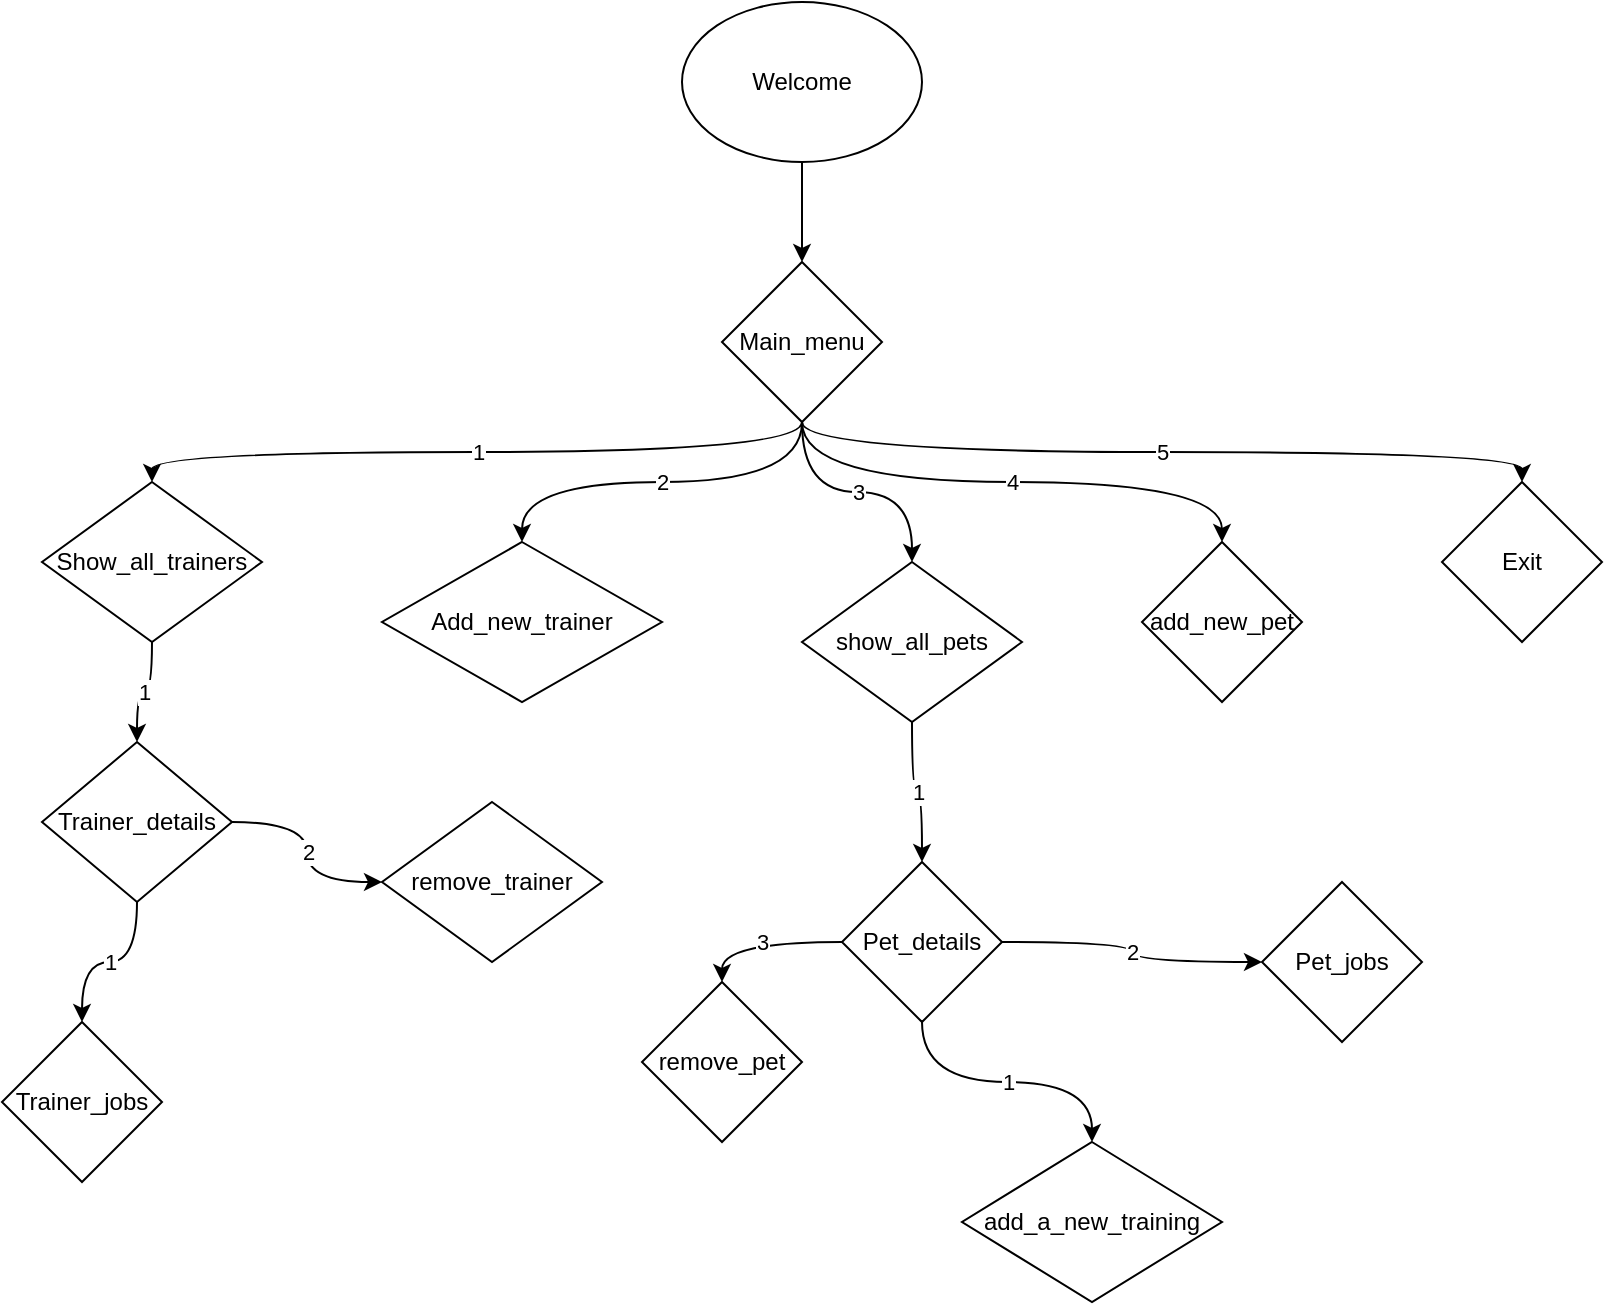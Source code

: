 <mxfile>
    <diagram id="V9vNMs2JJTidW3TCtgiZ" name="Page-1">
        <mxGraphModel dx="1091" dy="610" grid="1" gridSize="10" guides="1" tooltips="1" connect="1" arrows="1" fold="1" page="1" pageScale="1" pageWidth="850" pageHeight="1100" math="0" shadow="0">
            <root>
                <mxCell id="0"/>
                <mxCell id="1" parent="0"/>
                <mxCell id="9" style="edgeStyle=none;html=1;exitX=0.5;exitY=1;exitDx=0;exitDy=0;entryX=0.5;entryY=0;entryDx=0;entryDy=0;" edge="1" parent="1" source="2" target="3">
                    <mxGeometry relative="1" as="geometry"/>
                </mxCell>
                <mxCell id="2" value="Welcome" style="ellipse;whiteSpace=wrap;html=1;" vertex="1" parent="1">
                    <mxGeometry x="360" y="30" width="120" height="80" as="geometry"/>
                </mxCell>
                <mxCell id="16" value="1" style="edgeStyle=orthogonalEdgeStyle;curved=1;html=1;exitX=0.5;exitY=1;exitDx=0;exitDy=0;entryX=0.5;entryY=0;entryDx=0;entryDy=0;" edge="1" parent="1" source="3" target="4">
                    <mxGeometry relative="1" as="geometry"/>
                </mxCell>
                <mxCell id="17" value="2" style="edgeStyle=orthogonalEdgeStyle;curved=1;html=1;exitX=0.5;exitY=1;exitDx=0;exitDy=0;entryX=0.5;entryY=0;entryDx=0;entryDy=0;" edge="1" parent="1" source="3" target="5">
                    <mxGeometry relative="1" as="geometry"/>
                </mxCell>
                <mxCell id="18" value="3" style="edgeStyle=orthogonalEdgeStyle;curved=1;html=1;exitX=0.5;exitY=1;exitDx=0;exitDy=0;entryX=0.5;entryY=0;entryDx=0;entryDy=0;" edge="1" parent="1" source="3" target="6">
                    <mxGeometry relative="1" as="geometry"/>
                </mxCell>
                <mxCell id="19" value="4" style="edgeStyle=orthogonalEdgeStyle;curved=1;html=1;exitX=0.5;exitY=1;exitDx=0;exitDy=0;" edge="1" parent="1" source="3" target="7">
                    <mxGeometry relative="1" as="geometry"/>
                </mxCell>
                <mxCell id="20" value="5" style="edgeStyle=orthogonalEdgeStyle;curved=1;html=1;exitX=0.5;exitY=1;exitDx=0;exitDy=0;" edge="1" parent="1" source="3" target="8">
                    <mxGeometry relative="1" as="geometry"/>
                </mxCell>
                <mxCell id="3" value="Main_menu" style="rhombus;whiteSpace=wrap;html=1;" vertex="1" parent="1">
                    <mxGeometry x="380" y="160" width="80" height="80" as="geometry"/>
                </mxCell>
                <mxCell id="29" value="1" style="edgeStyle=orthogonalEdgeStyle;curved=1;html=1;exitX=0.5;exitY=1;exitDx=0;exitDy=0;entryX=0.5;entryY=0;entryDx=0;entryDy=0;" edge="1" parent="1" source="4" target="23">
                    <mxGeometry relative="1" as="geometry"/>
                </mxCell>
                <mxCell id="4" value="Show_all_trainers" style="rhombus;whiteSpace=wrap;html=1;" vertex="1" parent="1">
                    <mxGeometry x="40" y="270" width="110" height="80" as="geometry"/>
                </mxCell>
                <mxCell id="5" value="Add_new_trainer" style="rhombus;whiteSpace=wrap;html=1;" vertex="1" parent="1">
                    <mxGeometry x="210" y="300" width="140" height="80" as="geometry"/>
                </mxCell>
                <mxCell id="26" value="1" style="edgeStyle=orthogonalEdgeStyle;curved=1;html=1;exitX=0.5;exitY=1;exitDx=0;exitDy=0;entryX=0.5;entryY=0;entryDx=0;entryDy=0;" edge="1" parent="1" source="6" target="21">
                    <mxGeometry relative="1" as="geometry"/>
                </mxCell>
                <mxCell id="6" value="show_all_pets" style="rhombus;whiteSpace=wrap;html=1;" vertex="1" parent="1">
                    <mxGeometry x="420" y="310" width="110" height="80" as="geometry"/>
                </mxCell>
                <mxCell id="7" value="add_new_pet" style="rhombus;whiteSpace=wrap;html=1;" vertex="1" parent="1">
                    <mxGeometry x="590" y="300" width="80" height="80" as="geometry"/>
                </mxCell>
                <mxCell id="8" value="Exit" style="rhombus;whiteSpace=wrap;html=1;" vertex="1" parent="1">
                    <mxGeometry x="740" y="270" width="80" height="80" as="geometry"/>
                </mxCell>
                <mxCell id="27" value="2" style="edgeStyle=orthogonalEdgeStyle;curved=1;html=1;exitX=1;exitY=0.5;exitDx=0;exitDy=0;entryX=0;entryY=0.5;entryDx=0;entryDy=0;" edge="1" parent="1" source="21" target="22">
                    <mxGeometry relative="1" as="geometry"/>
                </mxCell>
                <mxCell id="28" value="1" style="edgeStyle=orthogonalEdgeStyle;curved=1;html=1;exitX=0.5;exitY=1;exitDx=0;exitDy=0;entryX=0.5;entryY=0;entryDx=0;entryDy=0;" edge="1" parent="1" source="21" target="25">
                    <mxGeometry relative="1" as="geometry"/>
                </mxCell>
                <mxCell id="34" value="3" style="edgeStyle=orthogonalEdgeStyle;curved=1;html=1;exitX=0;exitY=0.5;exitDx=0;exitDy=0;entryX=0.5;entryY=0;entryDx=0;entryDy=0;" edge="1" parent="1" source="21" target="33">
                    <mxGeometry relative="1" as="geometry"/>
                </mxCell>
                <mxCell id="21" value="Pet_details" style="rhombus;whiteSpace=wrap;html=1;" vertex="1" parent="1">
                    <mxGeometry x="440" y="460" width="80" height="80" as="geometry"/>
                </mxCell>
                <mxCell id="22" value="Pet_jobs" style="rhombus;whiteSpace=wrap;html=1;" vertex="1" parent="1">
                    <mxGeometry x="650" y="470" width="80" height="80" as="geometry"/>
                </mxCell>
                <mxCell id="30" value="1" style="edgeStyle=orthogonalEdgeStyle;curved=1;html=1;exitX=0.5;exitY=1;exitDx=0;exitDy=0;entryX=0.5;entryY=0;entryDx=0;entryDy=0;" edge="1" parent="1" source="23" target="24">
                    <mxGeometry relative="1" as="geometry"/>
                </mxCell>
                <mxCell id="32" value="2" style="edgeStyle=orthogonalEdgeStyle;curved=1;html=1;exitX=1;exitY=0.5;exitDx=0;exitDy=0;entryX=0;entryY=0.5;entryDx=0;entryDy=0;" edge="1" parent="1" source="23" target="31">
                    <mxGeometry relative="1" as="geometry"/>
                </mxCell>
                <mxCell id="23" value="Trainer_details" style="rhombus;whiteSpace=wrap;html=1;" vertex="1" parent="1">
                    <mxGeometry x="40" y="400" width="95" height="80" as="geometry"/>
                </mxCell>
                <mxCell id="24" value="Trainer_jobs" style="rhombus;whiteSpace=wrap;html=1;" vertex="1" parent="1">
                    <mxGeometry x="20" y="540" width="80" height="80" as="geometry"/>
                </mxCell>
                <mxCell id="25" value="add_a_new_training" style="rhombus;whiteSpace=wrap;html=1;" vertex="1" parent="1">
                    <mxGeometry x="500" y="600" width="130" height="80" as="geometry"/>
                </mxCell>
                <mxCell id="31" value="remove_trainer" style="rhombus;whiteSpace=wrap;html=1;" vertex="1" parent="1">
                    <mxGeometry x="210" y="430" width="110" height="80" as="geometry"/>
                </mxCell>
                <mxCell id="33" value="remove_pet" style="rhombus;whiteSpace=wrap;html=1;" vertex="1" parent="1">
                    <mxGeometry x="340" y="520" width="80" height="80" as="geometry"/>
                </mxCell>
            </root>
        </mxGraphModel>
    </diagram>
</mxfile>